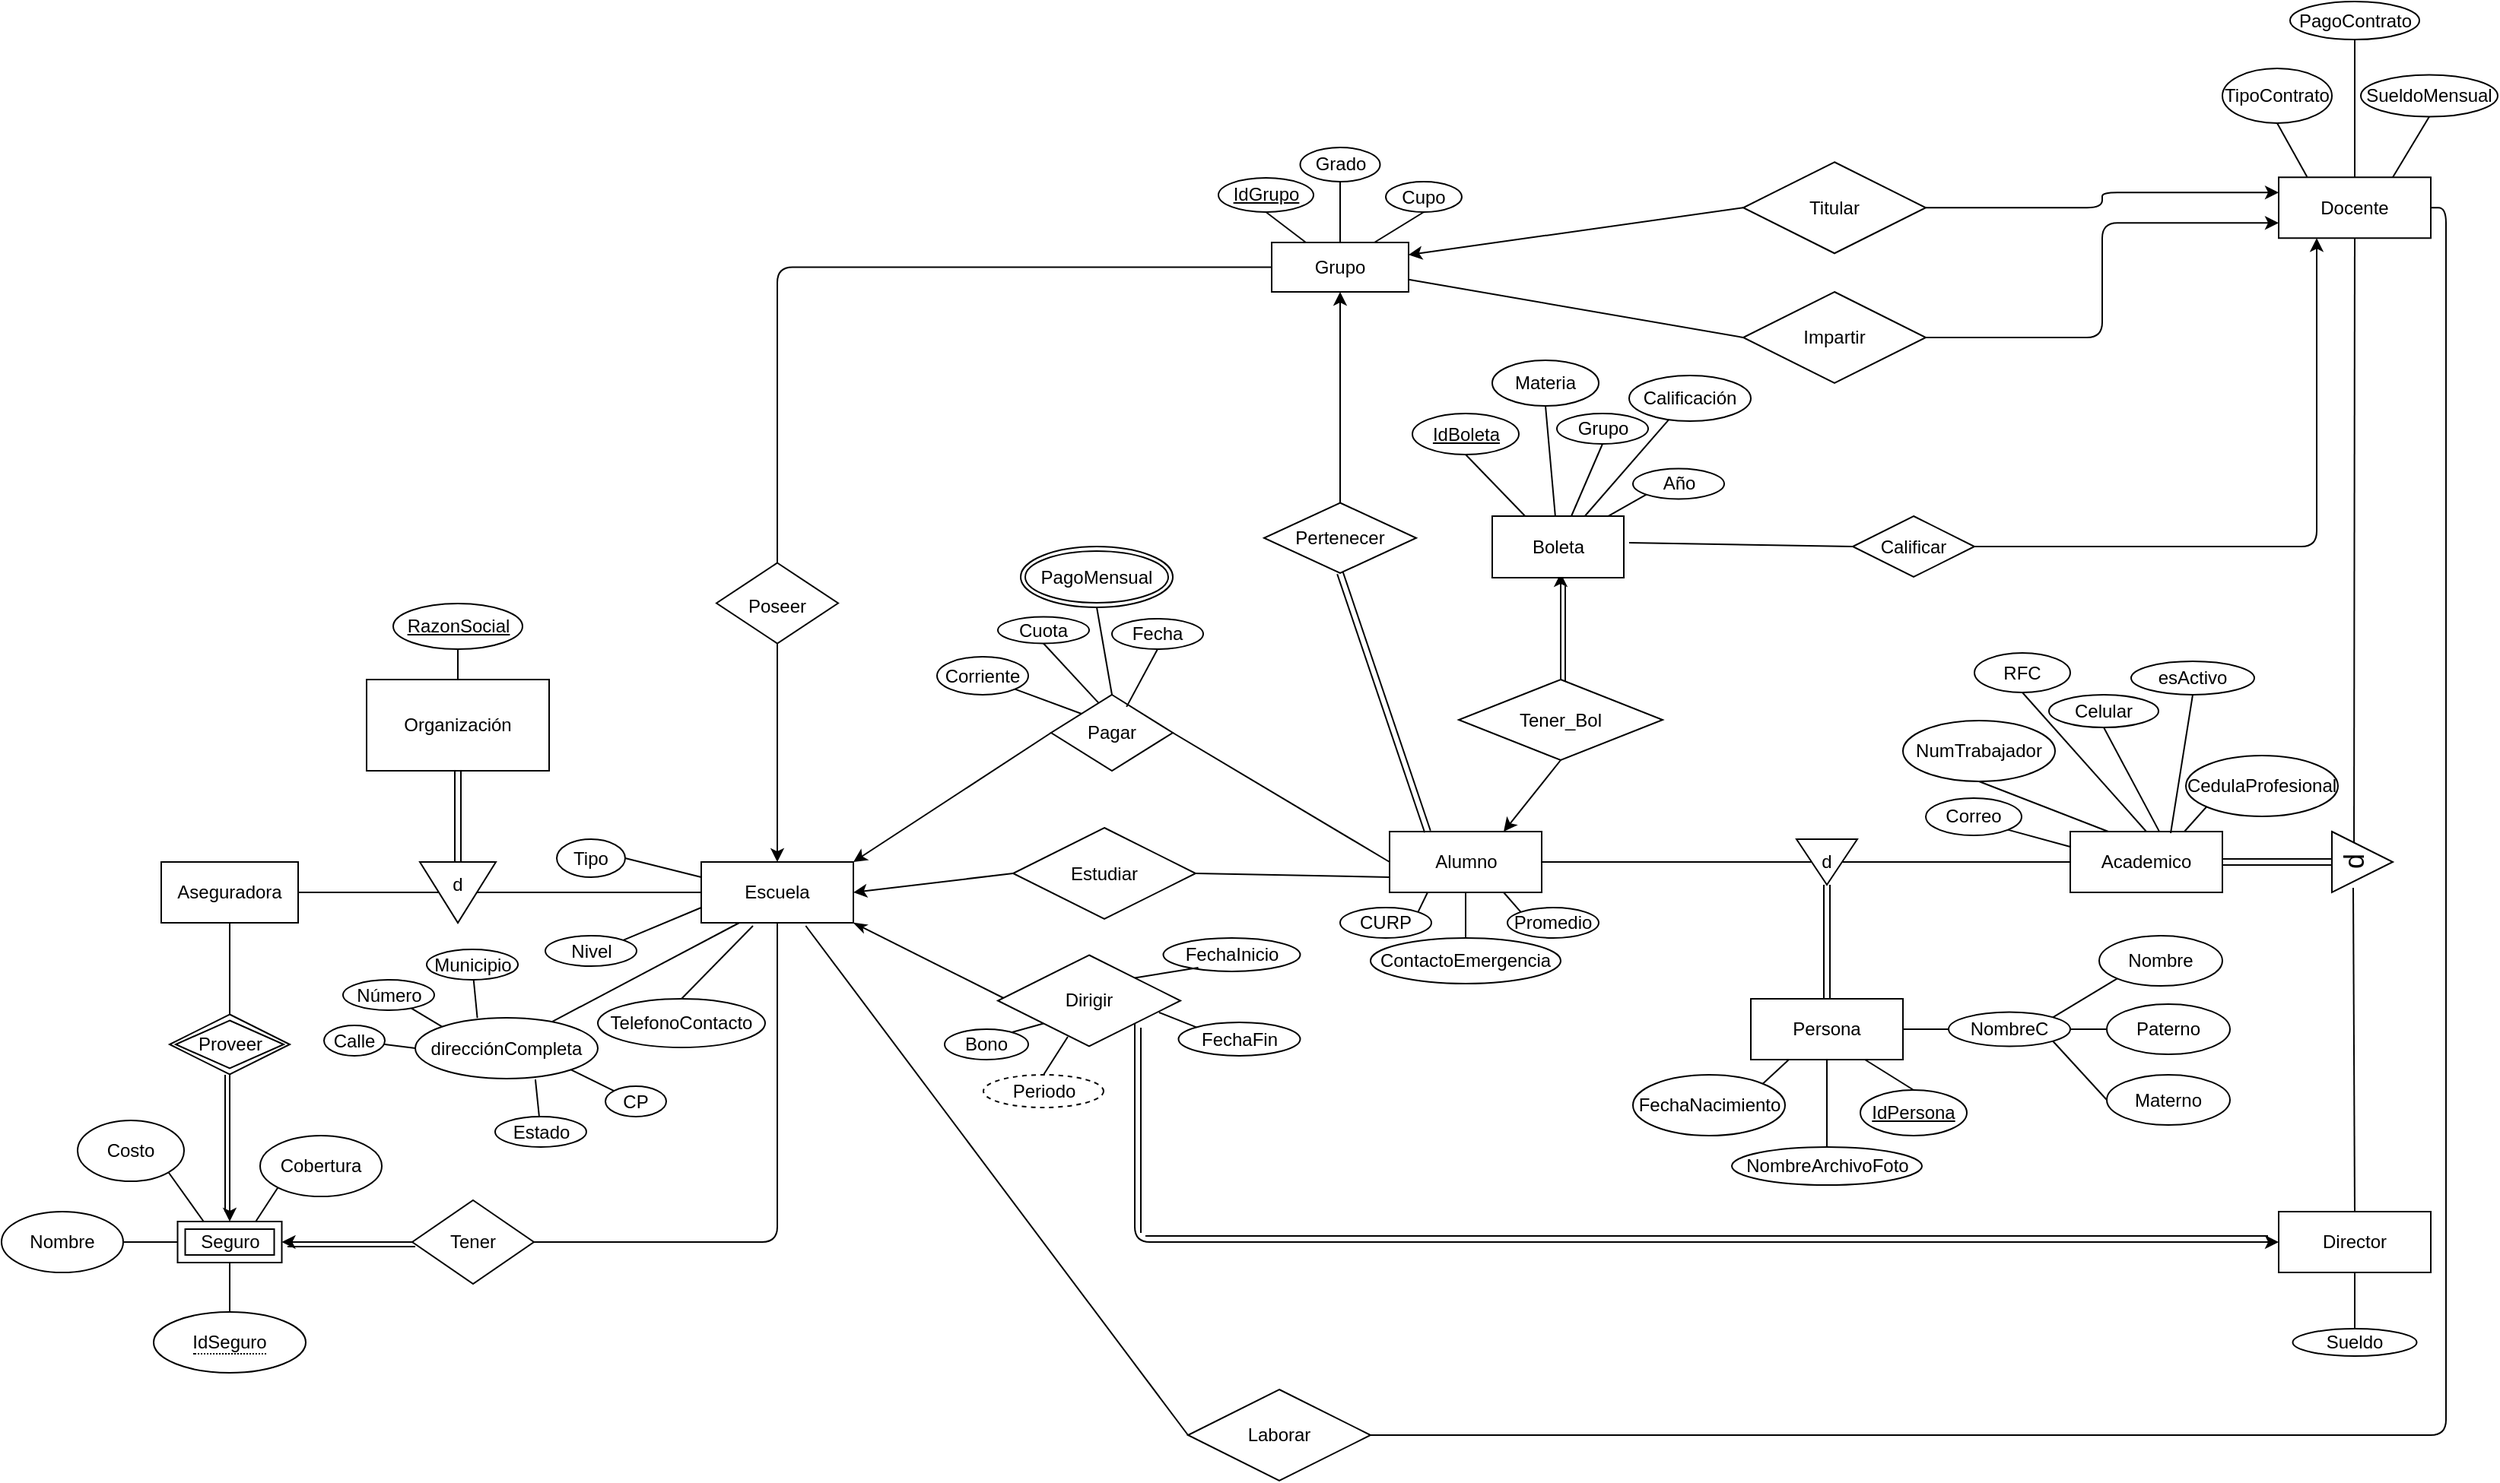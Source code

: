 <mxfile version="14.9.6" type="google"><diagram id="R2lEEEUBdFMjLlhIrx00" name="Page-1"><mxGraphModel dx="2610" dy="1580" grid="1" gridSize="9" guides="1" tooltips="1" connect="1" arrows="1" fold="1" page="1" pageScale="1" pageWidth="850" pageHeight="1100" math="0" shadow="0" extFonts="Permanent Marker^https://fonts.googleapis.com/css?family=Permanent+Marker"><root><mxCell id="0"/><mxCell id="1" parent="0"/><mxCell id="KtLs7sOax0Psql4U3E7a-147" style="edgeStyle=none;rounded=0;orthogonalLoop=1;jettySize=auto;html=1;exitX=1;exitY=1;exitDx=0;exitDy=0;entryX=0.085;entryY=0.525;entryDx=0;entryDy=0;entryPerimeter=0;startArrow=classicThin;startFill=1;endArrow=none;endFill=0;" parent="1" source="KtLs7sOax0Psql4U3E7a-1" target="KtLs7sOax0Psql4U3E7a-143" edge="1"><mxGeometry relative="1" as="geometry"/></mxCell><mxCell id="KtLs7sOax0Psql4U3E7a-1" value="Escuela" style="whiteSpace=wrap;html=1;align=center;" parent="1" vertex="1"><mxGeometry x="-580" y="-140" width="100" height="40" as="geometry"/></mxCell><mxCell id="KtLs7sOax0Psql4U3E7a-2" value="Laborar" style="shape=rhombus;perimeter=rhombusPerimeter;whiteSpace=wrap;html=1;align=center;" parent="1" vertex="1"><mxGeometry x="-260" y="207" width="120" height="60" as="geometry"/></mxCell><mxCell id="KtLs7sOax0Psql4U3E7a-4" value="" style="endArrow=none;html=1;rounded=0;exitX=0.687;exitY=1.05;exitDx=0;exitDy=0;entryX=0;entryY=0.5;entryDx=0;entryDy=0;exitPerimeter=0;" parent="1" source="KtLs7sOax0Psql4U3E7a-1" target="KtLs7sOax0Psql4U3E7a-2" edge="1"><mxGeometry relative="1" as="geometry"><mxPoint x="310" y="250" as="sourcePoint"/><mxPoint x="470" y="250" as="targetPoint"/></mxGeometry></mxCell><mxCell id="UCFjjiq-yuMNq34gSpw4-24" style="edgeStyle=none;rounded=0;orthogonalLoop=1;jettySize=auto;html=1;entryX=0.75;entryY=0;entryDx=0;entryDy=0;endArrow=none;endFill=0;" parent="1" target="UCFjjiq-yuMNq34gSpw4-15" edge="1"><mxGeometry relative="1" as="geometry"><mxPoint x="437" y="-207" as="sourcePoint"/></mxGeometry></mxCell><mxCell id="KtLs7sOax0Psql4U3E7a-7" value="CedulaProfesional" style="ellipse;whiteSpace=wrap;html=1;align=center;" parent="1" vertex="1"><mxGeometry x="396" y="-210" width="100" height="40" as="geometry"/></mxCell><mxCell id="UCFjjiq-yuMNq34gSpw4-25" style="edgeStyle=none;rounded=0;orthogonalLoop=1;jettySize=auto;html=1;exitX=0.5;exitY=1;exitDx=0;exitDy=0;entryX=0.25;entryY=0;entryDx=0;entryDy=0;endArrow=none;endFill=0;" parent="1" source="KtLs7sOax0Psql4U3E7a-11" target="UCFjjiq-yuMNq34gSpw4-15" edge="1"><mxGeometry relative="1" as="geometry"/></mxCell><mxCell id="KtLs7sOax0Psql4U3E7a-11" value="NumTrabajador" style="ellipse;whiteSpace=wrap;html=1;align=center;" parent="1" vertex="1"><mxGeometry x="210" y="-233" width="100" height="40" as="geometry"/></mxCell><mxCell id="UCFjjiq-yuMNq34gSpw4-26" style="edgeStyle=none;rounded=0;orthogonalLoop=1;jettySize=auto;html=1;exitX=0.5;exitY=1;exitDx=0;exitDy=0;entryX=0.5;entryY=0;entryDx=0;entryDy=0;endArrow=none;endFill=0;" parent="1" source="JZKuoHYozFiQY-MTsnNA-83" target="UCFjjiq-yuMNq34gSpw4-15" edge="1"><mxGeometry relative="1" as="geometry"><mxPoint x="107.5" y="-287.5" as="sourcePoint"/></mxGeometry></mxCell><mxCell id="UCFjjiq-yuMNq34gSpw4-28" style="edgeStyle=none;rounded=0;orthogonalLoop=1;jettySize=auto;html=1;exitX=1;exitY=1;exitDx=0;exitDy=0;entryX=0;entryY=0.25;entryDx=0;entryDy=0;endArrow=none;endFill=0;" parent="1" source="KtLs7sOax0Psql4U3E7a-27" target="UCFjjiq-yuMNq34gSpw4-15" edge="1"><mxGeometry relative="1" as="geometry"/></mxCell><mxCell id="KtLs7sOax0Psql4U3E7a-27" value="Correo" style="ellipse;whiteSpace=wrap;html=1;align=center;" parent="1" vertex="1"><mxGeometry x="225" y="-182" width="63" height="24.5" as="geometry"/></mxCell><mxCell id="UCFjjiq-yuMNq34gSpw4-27" style="edgeStyle=none;rounded=0;orthogonalLoop=1;jettySize=auto;html=1;entryX=0.587;entryY=0.008;entryDx=0;entryDy=0;endArrow=none;endFill=0;entryPerimeter=0;exitX=0.5;exitY=1;exitDx=0;exitDy=0;" parent="1" source="KtLs7sOax0Psql4U3E7a-28" target="UCFjjiq-yuMNq34gSpw4-15" edge="1"><mxGeometry relative="1" as="geometry"><mxPoint x="220" y="-342" as="sourcePoint"/></mxGeometry></mxCell><mxCell id="KtLs7sOax0Psql4U3E7a-28" value="Celular" style="ellipse;whiteSpace=wrap;html=1;align=center;" parent="1" vertex="1"><mxGeometry x="306" y="-250" width="72" height="21.5" as="geometry"/></mxCell><mxCell id="UCFjjiq-yuMNq34gSpw4-23" style="edgeStyle=none;rounded=0;orthogonalLoop=1;jettySize=auto;html=1;exitX=0;exitY=0;exitDx=0;exitDy=0;entryX=0.75;entryY=1;entryDx=0;entryDy=0;endArrow=none;endFill=0;" parent="1" source="KtLs7sOax0Psql4U3E7a-45" target="UCFjjiq-yuMNq34gSpw4-16" edge="1"><mxGeometry relative="1" as="geometry"/></mxCell><mxCell id="KtLs7sOax0Psql4U3E7a-45" value="Promedio" style="ellipse;whiteSpace=wrap;html=1;align=center;" parent="1" vertex="1"><mxGeometry x="-50" y="-110" width="60" height="20" as="geometry"/></mxCell><mxCell id="KtLs7sOax0Psql4U3E7a-86" value="" style="edgeStyle=none;rounded=0;orthogonalLoop=1;jettySize=auto;html=1;endArrow=none;endFill=0;entryX=0.5;entryY=0;entryDx=0;entryDy=0;exitX=0.5;exitY=1;exitDx=0;exitDy=0;" parent="1" source="GUMRj1ig7MJOUgYOpkWh-27" target="GUMRj1ig7MJOUgYOpkWh-23" edge="1"><mxGeometry relative="1" as="geometry"><mxPoint x="-680" y="-320" as="sourcePoint"/></mxGeometry></mxCell><mxCell id="KtLs7sOax0Psql4U3E7a-49" value="Estudiar" style="shape=rhombus;perimeter=rhombusPerimeter;whiteSpace=wrap;html=1;align=center;" parent="1" vertex="1"><mxGeometry x="-375" y="-162.5" width="120" height="60" as="geometry"/></mxCell><mxCell id="KtLs7sOax0Psql4U3E7a-73" value="" style="edgeStyle=none;rounded=0;orthogonalLoop=1;jettySize=auto;html=1;endArrow=none;endFill=0;entryX=0;entryY=0.5;entryDx=0;entryDy=0;" parent="1" source="KtLs7sOax0Psql4U3E7a-72" target="GUMRj1ig7MJOUgYOpkWh-20" edge="1"><mxGeometry relative="1" as="geometry"/></mxCell><mxCell id="KtLs7sOax0Psql4U3E7a-72" value="Calle" style="ellipse;whiteSpace=wrap;html=1;align=center;" parent="1" vertex="1"><mxGeometry x="-828" y="-32.5" width="40" height="20" as="geometry"/></mxCell><mxCell id="KtLs7sOax0Psql4U3E7a-75" value="" style="edgeStyle=none;rounded=0;orthogonalLoop=1;jettySize=auto;html=1;endArrow=none;endFill=0;entryX=0;entryY=0;entryDx=0;entryDy=0;" parent="1" source="KtLs7sOax0Psql4U3E7a-74" target="GUMRj1ig7MJOUgYOpkWh-20" edge="1"><mxGeometry relative="1" as="geometry"/></mxCell><mxCell id="KtLs7sOax0Psql4U3E7a-74" value="Número" style="ellipse;whiteSpace=wrap;html=1;align=center;" parent="1" vertex="1"><mxGeometry x="-815.5" y="-62.5" width="60" height="20" as="geometry"/></mxCell><mxCell id="KtLs7sOax0Psql4U3E7a-82" value="" style="edgeStyle=none;rounded=0;orthogonalLoop=1;jettySize=auto;html=1;endArrow=none;endFill=0;entryX=0.34;entryY=0.003;entryDx=0;entryDy=0;entryPerimeter=0;" parent="1" source="KtLs7sOax0Psql4U3E7a-76" target="GUMRj1ig7MJOUgYOpkWh-20" edge="1"><mxGeometry relative="1" as="geometry"/></mxCell><mxCell id="KtLs7sOax0Psql4U3E7a-76" value="Municipio" style="ellipse;whiteSpace=wrap;html=1;align=center;" parent="1" vertex="1"><mxGeometry x="-760.5" y="-82.5" width="60" height="20" as="geometry"/></mxCell><mxCell id="KtLs7sOax0Psql4U3E7a-84" value="" style="edgeStyle=none;rounded=0;orthogonalLoop=1;jettySize=auto;html=1;endArrow=none;endFill=0;entryX=1;entryY=1;entryDx=0;entryDy=0;" parent="1" source="KtLs7sOax0Psql4U3E7a-77" target="GUMRj1ig7MJOUgYOpkWh-20" edge="1"><mxGeometry relative="1" as="geometry"><mxPoint x="-678" y="-36.5" as="targetPoint"/></mxGeometry></mxCell><mxCell id="KtLs7sOax0Psql4U3E7a-77" value="CP" style="ellipse;whiteSpace=wrap;html=1;align=center;" parent="1" vertex="1"><mxGeometry x="-643" y="7.5" width="40" height="20" as="geometry"/></mxCell><mxCell id="KtLs7sOax0Psql4U3E7a-83" value="" style="edgeStyle=none;rounded=0;orthogonalLoop=1;jettySize=auto;html=1;endArrow=none;endFill=0;entryX=0.658;entryY=1.013;entryDx=0;entryDy=0;entryPerimeter=0;" parent="1" source="KtLs7sOax0Psql4U3E7a-79" target="GUMRj1ig7MJOUgYOpkWh-20" edge="1"><mxGeometry relative="1" as="geometry"/></mxCell><mxCell id="KtLs7sOax0Psql4U3E7a-79" value="Estado" style="ellipse;whiteSpace=wrap;html=1;align=center;" parent="1" vertex="1"><mxGeometry x="-715.5" y="27.5" width="60" height="20" as="geometry"/></mxCell><mxCell id="KtLs7sOax0Psql4U3E7a-143" value="Dirigir" style="shape=rhombus;perimeter=rhombusPerimeter;whiteSpace=wrap;html=1;align=center;" parent="1" vertex="1"><mxGeometry x="-385" y="-78.75" width="120" height="60" as="geometry"/></mxCell><mxCell id="KtLs7sOax0Psql4U3E7a-150" style="edgeStyle=none;rounded=0;orthogonalLoop=1;jettySize=auto;html=1;exitX=0.5;exitY=0;exitDx=0;exitDy=0;entryX=0.383;entryY=0.896;entryDx=0;entryDy=0;startArrow=none;startFill=0;endArrow=none;endFill=0;entryPerimeter=0;" parent="1" source="1O67VUcAxj7_xd3ZV7Cg-8" target="KtLs7sOax0Psql4U3E7a-143" edge="1"><mxGeometry relative="1" as="geometry"><mxPoint x="-355" y="1" as="sourcePoint"/></mxGeometry></mxCell><mxCell id="KtLs7sOax0Psql4U3E7a-152" style="edgeStyle=none;rounded=0;orthogonalLoop=1;jettySize=auto;html=1;exitX=0.748;exitY=0.142;exitDx=0;exitDy=0;entryX=0;entryY=1;entryDx=0;entryDy=0;startArrow=none;startFill=0;endArrow=none;endFill=0;exitPerimeter=0;" parent="1" source="KtLs7sOax0Psql4U3E7a-151" target="KtLs7sOax0Psql4U3E7a-143" edge="1"><mxGeometry relative="1" as="geometry"/></mxCell><mxCell id="KtLs7sOax0Psql4U3E7a-151" value="Bono" style="ellipse;whiteSpace=wrap;html=1;align=center;" parent="1" vertex="1"><mxGeometry x="-420" y="-30" width="55" height="20" as="geometry"/></mxCell><mxCell id="UCFjjiq-yuMNq34gSpw4-14" style="edgeStyle=none;rounded=0;orthogonalLoop=1;jettySize=auto;html=1;exitX=0.5;exitY=1;exitDx=0;exitDy=0;entryX=1;entryY=0.5;entryDx=0;entryDy=0;endArrow=none;endFill=0;shape=link;" parent="1" source="UCFjjiq-yuMNq34gSpw4-2" target="UCFjjiq-yuMNq34gSpw4-13" edge="1"><mxGeometry relative="1" as="geometry"/></mxCell><mxCell id="UCFjjiq-yuMNq34gSpw4-2" value="Persona" style="whiteSpace=wrap;html=1;align=center;" parent="1" vertex="1"><mxGeometry x="110" y="-50" width="100" height="40" as="geometry"/></mxCell><mxCell id="UCFjjiq-yuMNq34gSpw4-7" style="edgeStyle=none;rounded=0;orthogonalLoop=1;jettySize=auto;html=1;exitX=1;exitY=0.5;exitDx=0;exitDy=0;entryX=1;entryY=0.5;entryDx=0;entryDy=0;endArrow=none;endFill=0;" parent="1" source="UCFjjiq-yuMNq34gSpw4-6" target="UCFjjiq-yuMNq34gSpw4-2" edge="1"><mxGeometry relative="1" as="geometry"/></mxCell><mxCell id="UCFjjiq-yuMNq34gSpw4-6" value="&lt;div&gt;NombreC&lt;/div&gt;" style="ellipse;whiteSpace=wrap;html=1;align=center;" parent="1" vertex="1"><mxGeometry x="240" y="-41.25" width="80" height="22.5" as="geometry"/></mxCell><mxCell id="UCFjjiq-yuMNq34gSpw4-10" style="edgeStyle=none;rounded=0;orthogonalLoop=1;jettySize=auto;html=1;exitX=1;exitY=0;exitDx=0;exitDy=0;entryX=0.25;entryY=1;entryDx=0;entryDy=0;endArrow=none;endFill=0;" parent="1" source="UCFjjiq-yuMNq34gSpw4-9" target="UCFjjiq-yuMNq34gSpw4-2" edge="1"><mxGeometry relative="1" as="geometry"/></mxCell><mxCell id="UCFjjiq-yuMNq34gSpw4-9" value="FechaNacimiento" style="ellipse;whiteSpace=wrap;html=1;align=center;" parent="1" vertex="1"><mxGeometry x="32.5" width="100" height="40" as="geometry"/></mxCell><mxCell id="UCFjjiq-yuMNq34gSpw4-12" style="edgeStyle=none;rounded=0;orthogonalLoop=1;jettySize=auto;html=1;exitX=0.5;exitY=0;exitDx=0;exitDy=0;entryX=0.5;entryY=1;entryDx=0;entryDy=0;endArrow=none;endFill=0;" parent="1" source="UCFjjiq-yuMNq34gSpw4-11" target="UCFjjiq-yuMNq34gSpw4-2" edge="1"><mxGeometry relative="1" as="geometry"/></mxCell><mxCell id="UCFjjiq-yuMNq34gSpw4-11" value="NombreArchivoFoto" style="ellipse;whiteSpace=wrap;html=1;align=center;" parent="1" vertex="1"><mxGeometry x="97.5" y="47.5" width="125" height="25" as="geometry"/></mxCell><mxCell id="UCFjjiq-yuMNq34gSpw4-13" value="d" style="triangle;whiteSpace=wrap;html=1;direction=south;" parent="1" vertex="1"><mxGeometry x="140" y="-155" width="40" height="30" as="geometry"/></mxCell><mxCell id="UCFjjiq-yuMNq34gSpw4-18" style="edgeStyle=none;rounded=0;orthogonalLoop=1;jettySize=auto;html=1;exitX=0;exitY=0.5;exitDx=0;exitDy=0;entryX=0.5;entryY=0;entryDx=0;entryDy=0;endArrow=none;endFill=0;" parent="1" source="UCFjjiq-yuMNq34gSpw4-15" target="UCFjjiq-yuMNq34gSpw4-13" edge="1"><mxGeometry relative="1" as="geometry"/></mxCell><mxCell id="UCFjjiq-yuMNq34gSpw4-30" style="edgeStyle=none;rounded=0;orthogonalLoop=1;jettySize=auto;html=1;exitX=1;exitY=0.5;exitDx=0;exitDy=0;endArrow=none;endFill=0;entryX=0;entryY=0.5;entryDx=0;entryDy=0;shape=link;" parent="1" source="UCFjjiq-yuMNq34gSpw4-15" target="JZKuoHYozFiQY-MTsnNA-62" edge="1"><mxGeometry relative="1" as="geometry"><mxPoint x="485" y="-142.5" as="targetPoint"/></mxGeometry></mxCell><mxCell id="UCFjjiq-yuMNq34gSpw4-15" value="Academico" style="whiteSpace=wrap;html=1;align=center;" parent="1" vertex="1"><mxGeometry x="320" y="-160" width="100" height="40" as="geometry"/></mxCell><mxCell id="UCFjjiq-yuMNq34gSpw4-16" value="Alumno" style="whiteSpace=wrap;html=1;align=center;" parent="1" vertex="1"><mxGeometry x="-127.5" y="-160" width="100" height="40" as="geometry"/></mxCell><mxCell id="UCFjjiq-yuMNq34gSpw4-19" value="ContactoEmergencia" style="ellipse;whiteSpace=wrap;html=1;align=center;" parent="1" vertex="1"><mxGeometry x="-140" y="-90" width="125" height="30" as="geometry"/></mxCell><mxCell id="UCFjjiq-yuMNq34gSpw4-22" style="edgeStyle=none;rounded=0;orthogonalLoop=1;jettySize=auto;html=1;exitX=1;exitY=0;exitDx=0;exitDy=0;endArrow=none;endFill=0;entryX=0.25;entryY=1;entryDx=0;entryDy=0;" parent="1" source="UCFjjiq-yuMNq34gSpw4-21" target="UCFjjiq-yuMNq34gSpw4-16" edge="1"><mxGeometry relative="1" as="geometry"><mxPoint x="10" y="-60" as="targetPoint"/></mxGeometry></mxCell><mxCell id="UCFjjiq-yuMNq34gSpw4-21" value="CURP" style="ellipse;whiteSpace=wrap;html=1;align=center;" parent="1" vertex="1"><mxGeometry x="-160" y="-110" width="60" height="20" as="geometry"/></mxCell><mxCell id="UCFjjiq-yuMNq34gSpw4-34" style="edgeStyle=none;rounded=0;orthogonalLoop=1;jettySize=auto;html=1;exitX=0.5;exitY=0;exitDx=0;exitDy=0;entryX=0.35;entryY=0.925;entryDx=0;entryDy=0;endArrow=none;endFill=0;entryPerimeter=0;" parent="1" source="UCFjjiq-yuMNq34gSpw4-33" target="JZKuoHYozFiQY-MTsnNA-62" edge="1"><mxGeometry relative="1" as="geometry"><mxPoint x="500" y="-132.5" as="targetPoint"/></mxGeometry></mxCell><mxCell id="UCFjjiq-yuMNq34gSpw4-33" value="Director" style="whiteSpace=wrap;html=1;align=center;" parent="1" vertex="1"><mxGeometry x="457" y="90" width="100" height="40" as="geometry"/></mxCell><mxCell id="GUMRj1ig7MJOUgYOpkWh-6" value="" style="endArrow=none;html=1;entryX=1;entryY=0.5;entryDx=0;entryDy=0;exitX=0.5;exitY=1;exitDx=0;exitDy=0;edgeStyle=orthogonalEdgeStyle;" parent="1" source="KtLs7sOax0Psql4U3E7a-1" target="JZKuoHYozFiQY-MTsnNA-1" edge="1"><mxGeometry width="50" height="50" relative="1" as="geometry"><mxPoint x="-550" y="100" as="sourcePoint"/><mxPoint x="-690.0" y="110" as="targetPoint"/></mxGeometry></mxCell><mxCell id="GUMRj1ig7MJOUgYOpkWh-12" value="Nombre" style="ellipse;whiteSpace=wrap;html=1;" parent="1" vertex="1"><mxGeometry x="-1040" y="90" width="80" height="40" as="geometry"/></mxCell><mxCell id="GUMRj1ig7MJOUgYOpkWh-13" value="Costo" style="ellipse;whiteSpace=wrap;html=1;" parent="1" vertex="1"><mxGeometry x="-990" y="30" width="70" height="40" as="geometry"/></mxCell><mxCell id="GUMRj1ig7MJOUgYOpkWh-14" value="Cobertura" style="ellipse;whiteSpace=wrap;html=1;" parent="1" vertex="1"><mxGeometry x="-870" y="40" width="80" height="40" as="geometry"/></mxCell><mxCell id="GUMRj1ig7MJOUgYOpkWh-16" value="" style="endArrow=none;html=1;entryX=0.5;entryY=0;entryDx=0;entryDy=0;exitX=0.5;exitY=1;exitDx=0;exitDy=0;" parent="1" source="wCdHzUFP7uEVlYhJ7azH-6" target="4VdOiB3uMu0vVd3fhBBa-1" edge="1"><mxGeometry width="50" height="50" relative="1" as="geometry"><mxPoint x="-882" y="117" as="sourcePoint"/><mxPoint x="-895.25" y="145" as="targetPoint"/></mxGeometry></mxCell><mxCell id="GUMRj1ig7MJOUgYOpkWh-17" value="" style="endArrow=none;html=1;entryX=1;entryY=0.5;entryDx=0;entryDy=0;exitX=0;exitY=0.5;exitDx=0;exitDy=0;" parent="1" source="wCdHzUFP7uEVlYhJ7azH-6" target="GUMRj1ig7MJOUgYOpkWh-12" edge="1"><mxGeometry width="50" height="50" relative="1" as="geometry"><mxPoint x="-920" y="110" as="sourcePoint"/><mxPoint x="-880" y="50" as="targetPoint"/></mxGeometry></mxCell><mxCell id="GUMRj1ig7MJOUgYOpkWh-18" value="" style="endArrow=none;html=1;entryX=1;entryY=1;entryDx=0;entryDy=0;exitX=0.25;exitY=0;exitDx=0;exitDy=0;" parent="1" source="wCdHzUFP7uEVlYhJ7azH-6" target="GUMRj1ig7MJOUgYOpkWh-13" edge="1"><mxGeometry width="50" height="50" relative="1" as="geometry"><mxPoint x="-905" y="95" as="sourcePoint"/><mxPoint x="-880" y="50" as="targetPoint"/></mxGeometry></mxCell><mxCell id="GUMRj1ig7MJOUgYOpkWh-19" value="" style="endArrow=none;html=1;entryX=0;entryY=1;entryDx=0;entryDy=0;exitX=0.75;exitY=0;exitDx=0;exitDy=0;" parent="1" source="wCdHzUFP7uEVlYhJ7azH-6" target="GUMRj1ig7MJOUgYOpkWh-14" edge="1"><mxGeometry width="50" height="50" relative="1" as="geometry"><mxPoint x="-875" y="95" as="sourcePoint"/><mxPoint x="-880" y="50" as="targetPoint"/></mxGeometry></mxCell><mxCell id="UCFjjiq-yuMNq34gSpw4-37" style="edgeStyle=none;rounded=0;orthogonalLoop=1;jettySize=auto;html=1;exitX=0.5;exitY=1;exitDx=0;exitDy=0;entryX=0.66;entryY=0.025;entryDx=0;entryDy=0;entryPerimeter=0;endArrow=none;endFill=0;" parent="1" source="UCFjjiq-yuMNq34gSpw4-36" target="UCFjjiq-yuMNq34gSpw4-15" edge="1"><mxGeometry relative="1" as="geometry"/></mxCell><mxCell id="UCFjjiq-yuMNq34gSpw4-36" value="esActivo" style="ellipse;whiteSpace=wrap;html=1;align=center;" parent="1" vertex="1"><mxGeometry x="360" y="-272" width="81" height="22" as="geometry"/></mxCell><mxCell id="GUMRj1ig7MJOUgYOpkWh-20" value="direcciónCompleta" style="ellipse;whiteSpace=wrap;html=1;" parent="1" vertex="1"><mxGeometry x="-768" y="-37.5" width="120" height="40" as="geometry"/></mxCell><mxCell id="djpSh8IXGMKy0im30Yb7-29" value="SueldoMensual" style="ellipse;whiteSpace=wrap;html=1;align=center;" parent="1" vertex="1"><mxGeometry x="511" y="-657.75" width="90" height="27.5" as="geometry"/></mxCell><mxCell id="GUMRj1ig7MJOUgYOpkWh-23" value="Organización" style="rounded=0;whiteSpace=wrap;html=1;" parent="1" vertex="1"><mxGeometry x="-800" y="-260" width="120" height="60" as="geometry"/></mxCell><mxCell id="GUMRj1ig7MJOUgYOpkWh-27" value="RazonSocial" style="ellipse;whiteSpace=wrap;html=1;align=center;fontStyle=4;" parent="1" vertex="1"><mxGeometry x="-782.5" y="-310" width="85" height="30" as="geometry"/></mxCell><mxCell id="GUMRj1ig7MJOUgYOpkWh-28" value="" style="endArrow=none;html=1;entryX=0.5;entryY=1;entryDx=0;entryDy=0;exitX=0;exitY=0.5;exitDx=0;exitDy=0;shape=link;" parent="1" source="GUMRj1ig7MJOUgYOpkWh-24" target="GUMRj1ig7MJOUgYOpkWh-23" edge="1"><mxGeometry width="50" height="50" relative="1" as="geometry"><mxPoint x="-400" y="-50" as="sourcePoint"/><mxPoint x="-350" y="-100" as="targetPoint"/></mxGeometry></mxCell><mxCell id="GUMRj1ig7MJOUgYOpkWh-29" value="" style="endArrow=none;html=1;entryX=0.5;entryY=0;entryDx=0;entryDy=0;exitX=0;exitY=0.5;exitDx=0;exitDy=0;" parent="1" source="KtLs7sOax0Psql4U3E7a-1" target="GUMRj1ig7MJOUgYOpkWh-24" edge="1"><mxGeometry width="50" height="50" relative="1" as="geometry"><mxPoint x="-560" y="50" as="sourcePoint"/><mxPoint x="-490" y="-60" as="targetPoint"/></mxGeometry></mxCell><mxCell id="GUMRj1ig7MJOUgYOpkWh-31" value="Aseguradora" style="rounded=0;whiteSpace=wrap;html=1;" parent="1" vertex="1"><mxGeometry x="-935" y="-140" width="90" height="40" as="geometry"/></mxCell><mxCell id="GUMRj1ig7MJOUgYOpkWh-32" value="" style="endArrow=none;html=1;entryX=0.5;entryY=1;entryDx=0;entryDy=0;exitX=1;exitY=0.5;exitDx=0;exitDy=0;" parent="1" source="GUMRj1ig7MJOUgYOpkWh-31" target="GUMRj1ig7MJOUgYOpkWh-24" edge="1"><mxGeometry width="50" height="50" relative="1" as="geometry"><mxPoint x="-540" y="-10" as="sourcePoint"/><mxPoint x="-490" y="-60" as="targetPoint"/></mxGeometry></mxCell><mxCell id="GUMRj1ig7MJOUgYOpkWh-38" value="" style="endArrow=none;html=1;entryX=0.5;entryY=1;entryDx=0;entryDy=0;exitX=0.5;exitY=0;exitDx=0;exitDy=0;" parent="1" source="wCdHzUFP7uEVlYhJ7azH-1" target="GUMRj1ig7MJOUgYOpkWh-31" edge="1"><mxGeometry width="50" height="50" relative="1" as="geometry"><mxPoint x="-890" y="-40" as="sourcePoint"/><mxPoint x="-490" y="-60" as="targetPoint"/></mxGeometry></mxCell><mxCell id="GUMRj1ig7MJOUgYOpkWh-40" value="" style="group" parent="1" vertex="1" connectable="0"><mxGeometry x="-765" y="-140" width="50" height="40" as="geometry"/></mxCell><mxCell id="GUMRj1ig7MJOUgYOpkWh-24" value="" style="triangle;whiteSpace=wrap;html=1;rotation=90;" parent="GUMRj1ig7MJOUgYOpkWh-40" vertex="1"><mxGeometry x="5" y="-5" width="40" height="50" as="geometry"/></mxCell><mxCell id="GUMRj1ig7MJOUgYOpkWh-39" value="d" style="text;html=1;strokeColor=none;fillColor=none;align=center;verticalAlign=middle;whiteSpace=wrap;rounded=0;" parent="GUMRj1ig7MJOUgYOpkWh-40" vertex="1"><mxGeometry x="5" y="5" width="40" height="20" as="geometry"/></mxCell><mxCell id="GUMRj1ig7MJOUgYOpkWh-58" value="TelefonoContacto" style="ellipse;whiteSpace=wrap;html=1;" parent="1" vertex="1"><mxGeometry x="-648" y="-50" width="110" height="32" as="geometry"/></mxCell><mxCell id="GUMRj1ig7MJOUgYOpkWh-59" value="" style="endArrow=none;html=1;entryX=0.5;entryY=0;entryDx=0;entryDy=0;exitX=0.34;exitY=1.05;exitDx=0;exitDy=0;exitPerimeter=0;" parent="1" source="KtLs7sOax0Psql4U3E7a-1" target="GUMRj1ig7MJOUgYOpkWh-58" edge="1"><mxGeometry width="50" height="50" relative="1" as="geometry"><mxPoint x="-440" y="200" as="sourcePoint"/><mxPoint x="-390" y="150" as="targetPoint"/></mxGeometry></mxCell><mxCell id="GUMRj1ig7MJOUgYOpkWh-60" value="Nivel" style="ellipse;whiteSpace=wrap;html=1;" parent="1" vertex="1"><mxGeometry x="-682.5" y="-91.5" width="60" height="20" as="geometry"/></mxCell><mxCell id="GUMRj1ig7MJOUgYOpkWh-61" value="" style="endArrow=none;html=1;entryX=1;entryY=0;entryDx=0;entryDy=0;exitX=0;exitY=0.75;exitDx=0;exitDy=0;" parent="1" source="KtLs7sOax0Psql4U3E7a-1" target="GUMRj1ig7MJOUgYOpkWh-60" edge="1"><mxGeometry width="50" height="50" relative="1" as="geometry"><mxPoint x="-590" y="100" as="sourcePoint"/><mxPoint x="-540" y="50" as="targetPoint"/></mxGeometry></mxCell><mxCell id="GUMRj1ig7MJOUgYOpkWh-73" value="Pagar" style="rhombus;whiteSpace=wrap;html=1;" parent="1" vertex="1"><mxGeometry x="-350" y="-250" width="80" height="50" as="geometry"/></mxCell><mxCell id="GUMRj1ig7MJOUgYOpkWh-74" value="" style="endArrow=none;html=1;entryX=0.5;entryY=1;entryDx=0;entryDy=0;exitX=0.5;exitY=0;exitDx=0;exitDy=0;" parent="1" source="UCFjjiq-yuMNq34gSpw4-19" target="UCFjjiq-yuMNq34gSpw4-16" edge="1"><mxGeometry width="50" height="50" relative="1" as="geometry"><mxPoint x="-150" as="sourcePoint"/><mxPoint x="-100" y="-50" as="targetPoint"/></mxGeometry></mxCell><mxCell id="GUMRj1ig7MJOUgYOpkWh-76" value="" style="endArrow=none;html=1;entryX=0;entryY=0.5;entryDx=0;entryDy=0;exitX=1;exitY=0.5;exitDx=0;exitDy=0;" parent="1" source="GUMRj1ig7MJOUgYOpkWh-73" target="UCFjjiq-yuMNq34gSpw4-16" edge="1"><mxGeometry width="50" height="50" relative="1" as="geometry"><mxPoint x="-150" as="sourcePoint"/><mxPoint x="-100" y="-50" as="targetPoint"/></mxGeometry></mxCell><mxCell id="GUMRj1ig7MJOUgYOpkWh-77" value="" style="endArrow=none;html=1;entryX=0.25;entryY=1;entryDx=0;entryDy=0;exitX=0.75;exitY=0.063;exitDx=0;exitDy=0;exitPerimeter=0;" parent="1" source="GUMRj1ig7MJOUgYOpkWh-20" target="KtLs7sOax0Psql4U3E7a-1" edge="1"><mxGeometry width="50" height="50" relative="1" as="geometry"><mxPoint x="-520" y="-220" as="sourcePoint"/><mxPoint x="-540" y="50" as="targetPoint"/></mxGeometry></mxCell><mxCell id="GUMRj1ig7MJOUgYOpkWh-79" value="Corriente" style="ellipse;whiteSpace=wrap;html=1;" parent="1" vertex="1"><mxGeometry x="-425" y="-275" width="60" height="25" as="geometry"/></mxCell><mxCell id="UpTKak9groSK8EDNCeAk-1" value="PagoContrato" style="ellipse;whiteSpace=wrap;html=1;align=center;" parent="1" vertex="1"><mxGeometry x="464.5" y="-706" width="85" height="25" as="geometry"/></mxCell><mxCell id="a-ILcqR1Atq5NsMswCLA-1" value="" style="endArrow=none;html=1;exitX=1;exitY=0.5;exitDx=0;exitDy=0;entryX=0;entryY=0.75;entryDx=0;entryDy=0;" parent="1" source="KtLs7sOax0Psql4U3E7a-49" target="UCFjjiq-yuMNq34gSpw4-16" edge="1"><mxGeometry width="50" height="50" relative="1" as="geometry"><mxPoint x="-255" y="15" as="sourcePoint"/><mxPoint x="-205" y="-35" as="targetPoint"/></mxGeometry></mxCell><mxCell id="JZKuoHYozFiQY-MTsnNA-1" value="Tener" style="rhombus;whiteSpace=wrap;html=1;" parent="1" vertex="1"><mxGeometry x="-770" y="82.5" width="80" height="55" as="geometry"/></mxCell><mxCell id="JZKuoHYozFiQY-MTsnNA-2" value="" style="endArrow=classic;html=1;entryX=1;entryY=0.5;entryDx=0;entryDy=0;exitX=0;exitY=0.5;exitDx=0;exitDy=0;" parent="1" source="JZKuoHYozFiQY-MTsnNA-1" target="wCdHzUFP7uEVlYhJ7azH-6" edge="1"><mxGeometry width="50" height="50" relative="1" as="geometry"><mxPoint x="-600" y="90" as="sourcePoint"/><mxPoint x="-860" y="110" as="targetPoint"/></mxGeometry></mxCell><mxCell id="JZKuoHYozFiQY-MTsnNA-5" value="" style="endArrow=none;html=1;" parent="1" edge="1"><mxGeometry width="50" height="50" relative="1" as="geometry"><mxPoint x="-852" y="113" as="sourcePoint"/><mxPoint x="-768" y="113" as="targetPoint"/></mxGeometry></mxCell><mxCell id="JZKuoHYozFiQY-MTsnNA-6" value="Tipo" style="ellipse;whiteSpace=wrap;html=1;" parent="1" vertex="1"><mxGeometry x="-675" y="-155" width="45" height="25" as="geometry"/></mxCell><mxCell id="JZKuoHYozFiQY-MTsnNA-7" value="" style="endArrow=none;html=1;entryX=1;entryY=0.5;entryDx=0;entryDy=0;exitX=0;exitY=0.25;exitDx=0;exitDy=0;" parent="1" source="KtLs7sOax0Psql4U3E7a-1" target="JZKuoHYozFiQY-MTsnNA-6" edge="1"><mxGeometry width="50" height="50" relative="1" as="geometry"><mxPoint x="-540" y="-150" as="sourcePoint"/><mxPoint x="-490" y="-200" as="targetPoint"/></mxGeometry></mxCell><mxCell id="JZKuoHYozFiQY-MTsnNA-9" value="Cuota" style="ellipse;whiteSpace=wrap;html=1;" parent="1" vertex="1"><mxGeometry x="-385" y="-301.25" width="60" height="17.5" as="geometry"/></mxCell><mxCell id="JZKuoHYozFiQY-MTsnNA-10" value="Fecha" style="ellipse;whiteSpace=wrap;html=1;" parent="1" vertex="1"><mxGeometry x="-310" y="-300" width="60" height="20" as="geometry"/></mxCell><mxCell id="JZKuoHYozFiQY-MTsnNA-11" value="PagoMensual" style="ellipse;shape=doubleEllipse;margin=3;whiteSpace=wrap;html=1;align=center;" parent="1" vertex="1"><mxGeometry x="-370" y="-347.5" width="100" height="40" as="geometry"/></mxCell><mxCell id="JZKuoHYozFiQY-MTsnNA-12" value="" style="endArrow=none;html=1;entryX=0.5;entryY=1;entryDx=0;entryDy=0;exitX=0.388;exitY=0.104;exitDx=0;exitDy=0;exitPerimeter=0;" parent="1" source="GUMRj1ig7MJOUgYOpkWh-73" target="JZKuoHYozFiQY-MTsnNA-9" edge="1"><mxGeometry width="50" height="50" relative="1" as="geometry"><mxPoint x="-360" y="-230" as="sourcePoint"/><mxPoint x="-310" y="-280" as="targetPoint"/></mxGeometry></mxCell><mxCell id="JZKuoHYozFiQY-MTsnNA-13" value="" style="endArrow=none;html=1;entryX=0.5;entryY=1;entryDx=0;entryDy=0;exitX=0.5;exitY=0;exitDx=0;exitDy=0;" parent="1" source="GUMRj1ig7MJOUgYOpkWh-73" target="JZKuoHYozFiQY-MTsnNA-11" edge="1"><mxGeometry width="50" height="50" relative="1" as="geometry"><mxPoint x="-360" y="-230" as="sourcePoint"/><mxPoint x="-310" y="-280" as="targetPoint"/></mxGeometry></mxCell><mxCell id="JZKuoHYozFiQY-MTsnNA-14" value="" style="endArrow=none;html=1;entryX=0.5;entryY=1;entryDx=0;entryDy=0;exitX=0.62;exitY=0.159;exitDx=0;exitDy=0;exitPerimeter=0;" parent="1" source="GUMRj1ig7MJOUgYOpkWh-73" target="JZKuoHYozFiQY-MTsnNA-10" edge="1"><mxGeometry width="50" height="50" relative="1" as="geometry"><mxPoint x="-360" y="-230" as="sourcePoint"/><mxPoint x="-310" y="-280" as="targetPoint"/></mxGeometry></mxCell><mxCell id="JZKuoHYozFiQY-MTsnNA-15" value="" style="endArrow=none;html=1;entryX=1;entryY=1;entryDx=0;entryDy=0;exitX=0;exitY=0;exitDx=0;exitDy=0;" parent="1" source="GUMRj1ig7MJOUgYOpkWh-73" target="GUMRj1ig7MJOUgYOpkWh-79" edge="1"><mxGeometry width="50" height="50" relative="1" as="geometry"><mxPoint x="-360" y="-230" as="sourcePoint"/><mxPoint x="-310" y="-280" as="targetPoint"/></mxGeometry></mxCell><mxCell id="JZKuoHYozFiQY-MTsnNA-17" value="IdPersona" style="ellipse;whiteSpace=wrap;html=1;align=center;fontStyle=4;" parent="1" vertex="1"><mxGeometry x="182" y="10" width="70" height="30" as="geometry"/></mxCell><mxCell id="JZKuoHYozFiQY-MTsnNA-18" value="" style="endArrow=none;html=1;entryX=0.5;entryY=0;entryDx=0;entryDy=0;exitX=0.75;exitY=1;exitDx=0;exitDy=0;" parent="1" source="UCFjjiq-yuMNq34gSpw4-2" target="JZKuoHYozFiQY-MTsnNA-17" edge="1"><mxGeometry width="50" height="50" relative="1" as="geometry"><mxPoint x="82.5" y="230" as="sourcePoint"/><mxPoint x="132.5" y="180" as="targetPoint"/></mxGeometry></mxCell><mxCell id="JZKuoHYozFiQY-MTsnNA-21" value="Grupo" style="rounded=0;whiteSpace=wrap;html=1;" parent="1" vertex="1"><mxGeometry x="-205" y="-547.5" width="90" height="32.5" as="geometry"/></mxCell><mxCell id="JZKuoHYozFiQY-MTsnNA-22" value="Pertenecer" style="shape=rhombus;perimeter=rhombusPerimeter;whiteSpace=wrap;html=1;align=center;" parent="1" vertex="1"><mxGeometry x="-210" y="-376.25" width="100" height="46.25" as="geometry"/></mxCell><mxCell id="JZKuoHYozFiQY-MTsnNA-23" value="" style="endArrow=none;html=1;entryX=0.5;entryY=1;entryDx=0;entryDy=0;exitX=0.25;exitY=0;exitDx=0;exitDy=0;shape=link;" parent="1" source="UCFjjiq-yuMNq34gSpw4-16" target="JZKuoHYozFiQY-MTsnNA-22" edge="1"><mxGeometry width="50" height="50" relative="1" as="geometry"><mxPoint x="-20" y="-150" as="sourcePoint"/><mxPoint x="30" y="-200" as="targetPoint"/></mxGeometry></mxCell><mxCell id="JZKuoHYozFiQY-MTsnNA-24" value="" style="endArrow=classic;html=1;entryX=0.5;entryY=1;entryDx=0;entryDy=0;exitX=0.5;exitY=0;exitDx=0;exitDy=0;" parent="1" source="JZKuoHYozFiQY-MTsnNA-22" target="JZKuoHYozFiQY-MTsnNA-21" edge="1"><mxGeometry width="50" height="50" relative="1" as="geometry"><mxPoint x="-20" y="-260" as="sourcePoint"/><mxPoint x="30" y="-310" as="targetPoint"/></mxGeometry></mxCell><mxCell id="JZKuoHYozFiQY-MTsnNA-26" value="IdGrupo" style="ellipse;whiteSpace=wrap;html=1;align=center;fontStyle=4;" parent="1" vertex="1"><mxGeometry x="-240" y="-590" width="62.5" height="22.5" as="geometry"/></mxCell><mxCell id="JZKuoHYozFiQY-MTsnNA-27" value="Grado" style="ellipse;whiteSpace=wrap;html=1;" parent="1" vertex="1"><mxGeometry x="-186.25" y="-610" width="52.5" height="22.5" as="geometry"/></mxCell><mxCell id="JZKuoHYozFiQY-MTsnNA-28" value="Cupo" style="ellipse;whiteSpace=wrap;html=1;" parent="1" vertex="1"><mxGeometry x="-130" y="-587.5" width="50" height="20" as="geometry"/></mxCell><mxCell id="JZKuoHYozFiQY-MTsnNA-29" value="" style="endArrow=none;html=1;entryX=0.75;entryY=0;entryDx=0;entryDy=0;exitX=0.5;exitY=1;exitDx=0;exitDy=0;" parent="1" source="JZKuoHYozFiQY-MTsnNA-28" target="JZKuoHYozFiQY-MTsnNA-21" edge="1"><mxGeometry width="50" height="50" relative="1" as="geometry"><mxPoint x="-440" y="-677.5" as="sourcePoint"/><mxPoint x="-390" y="-727.5" as="targetPoint"/></mxGeometry></mxCell><mxCell id="JZKuoHYozFiQY-MTsnNA-30" value="" style="endArrow=none;html=1;entryX=0.5;entryY=0;entryDx=0;entryDy=0;exitX=0.5;exitY=1;exitDx=0;exitDy=0;" parent="1" source="JZKuoHYozFiQY-MTsnNA-27" target="JZKuoHYozFiQY-MTsnNA-21" edge="1"><mxGeometry width="50" height="50" relative="1" as="geometry"><mxPoint x="-440" y="-677.5" as="sourcePoint"/><mxPoint x="-390" y="-727.5" as="targetPoint"/></mxGeometry></mxCell><mxCell id="JZKuoHYozFiQY-MTsnNA-31" value="" style="endArrow=none;html=1;entryX=0.25;entryY=0;entryDx=0;entryDy=0;exitX=0.5;exitY=1;exitDx=0;exitDy=0;" parent="1" source="JZKuoHYozFiQY-MTsnNA-26" target="JZKuoHYozFiQY-MTsnNA-21" edge="1"><mxGeometry width="50" height="50" relative="1" as="geometry"><mxPoint x="-440" y="-677.5" as="sourcePoint"/><mxPoint x="-390" y="-727.5" as="targetPoint"/></mxGeometry></mxCell><mxCell id="JZKuoHYozFiQY-MTsnNA-35" value="" style="endArrow=classic;html=1;exitX=0.5;exitY=1;exitDx=0;exitDy=0;entryX=0.75;entryY=0;entryDx=0;entryDy=0;" parent="1" source="hvRQmLjFoRwh88aHmp2C-3" target="UCFjjiq-yuMNq34gSpw4-16" edge="1"><mxGeometry width="50" height="50" relative="1" as="geometry"><mxPoint x="-15" y="-210" as="sourcePoint"/><mxPoint x="-30" y="-140" as="targetPoint"/></mxGeometry></mxCell><mxCell id="JZKuoHYozFiQY-MTsnNA-45" value="Materia" style="ellipse;whiteSpace=wrap;html=1;align=center;" parent="1" vertex="1"><mxGeometry x="-60" y="-470" width="70" height="30" as="geometry"/></mxCell><mxCell id="JZKuoHYozFiQY-MTsnNA-46" value="Grupo" style="ellipse;whiteSpace=wrap;html=1;align=center;" parent="1" vertex="1"><mxGeometry x="-17.5" y="-435" width="60" height="20" as="geometry"/></mxCell><mxCell id="JZKuoHYozFiQY-MTsnNA-47" value="Año" style="ellipse;whiteSpace=wrap;html=1;align=center;" parent="1" vertex="1"><mxGeometry x="32.5" y="-398.75" width="60" height="20" as="geometry"/></mxCell><mxCell id="JZKuoHYozFiQY-MTsnNA-48" value="" style="endArrow=none;html=1;entryX=0.5;entryY=1;entryDx=0;entryDy=0;exitX=0.25;exitY=0;exitDx=0;exitDy=0;" parent="1" source="hvRQmLjFoRwh88aHmp2C-5" target="hvRQmLjFoRwh88aHmp2C-4" edge="1"><mxGeometry width="50" height="50" relative="1" as="geometry"><mxPoint x="-37.5" y="-370.0" as="sourcePoint"/><mxPoint x="-62.5" y="-405" as="targetPoint"/></mxGeometry></mxCell><mxCell id="JZKuoHYozFiQY-MTsnNA-49" value="" style="endArrow=none;html=1;entryX=0.5;entryY=1;entryDx=0;entryDy=0;" parent="1" source="hvRQmLjFoRwh88aHmp2C-5" target="JZKuoHYozFiQY-MTsnNA-45" edge="1"><mxGeometry width="50" height="50" relative="1" as="geometry"><mxPoint x="-20.04" y="-371.36" as="sourcePoint"/><mxPoint x="-60" y="-380" as="targetPoint"/></mxGeometry></mxCell><mxCell id="JZKuoHYozFiQY-MTsnNA-50" value="" style="endArrow=none;html=1;entryX=0.5;entryY=1;entryDx=0;entryDy=0;" parent="1" source="hvRQmLjFoRwh88aHmp2C-5" target="JZKuoHYozFiQY-MTsnNA-46" edge="1"><mxGeometry width="50" height="50" relative="1" as="geometry"><mxPoint x="-6.538" y="-370.0" as="sourcePoint"/><mxPoint x="-60" y="-380" as="targetPoint"/></mxGeometry></mxCell><mxCell id="JZKuoHYozFiQY-MTsnNA-51" value="" style="endArrow=none;html=1;entryX=0;entryY=1;entryDx=0;entryDy=0;exitX=0.86;exitY=0.027;exitDx=0;exitDy=0;exitPerimeter=0;" parent="1" source="hvRQmLjFoRwh88aHmp2C-5" target="JZKuoHYozFiQY-MTsnNA-47" edge="1"><mxGeometry width="50" height="50" relative="1" as="geometry"><mxPoint x="7.5" y="-370.0" as="sourcePoint"/><mxPoint x="-60" y="-380" as="targetPoint"/></mxGeometry></mxCell><mxCell id="JZKuoHYozFiQY-MTsnNA-52" value="Calificación" style="ellipse;whiteSpace=wrap;html=1;" parent="1" vertex="1"><mxGeometry x="30" y="-460" width="80" height="30" as="geometry"/></mxCell><mxCell id="JZKuoHYozFiQY-MTsnNA-53" value="" style="endArrow=none;html=1;entryX=0.327;entryY=0.964;entryDx=0;entryDy=0;entryPerimeter=0;" parent="1" source="hvRQmLjFoRwh88aHmp2C-5" target="JZKuoHYozFiQY-MTsnNA-52" edge="1"><mxGeometry width="50" height="50" relative="1" as="geometry"><mxPoint x="-0.06" y="-370.64" as="sourcePoint"/><mxPoint x="-60" y="-380" as="targetPoint"/></mxGeometry></mxCell><mxCell id="JZKuoHYozFiQY-MTsnNA-54" value="" style="endArrow=classic;html=1;entryX=0.5;entryY=1;entryDx=0;entryDy=0;exitX=0.5;exitY=0;exitDx=0;exitDy=0;" parent="1" source="hvRQmLjFoRwh88aHmp2C-3" edge="1"><mxGeometry width="50" height="50" relative="1" as="geometry"><mxPoint x="-15" y="-260" as="sourcePoint"/><mxPoint x="-15" y="-330" as="targetPoint"/></mxGeometry></mxCell><mxCell id="JZKuoHYozFiQY-MTsnNA-55" value="" style="endArrow=none;html=1;" parent="1" edge="1"><mxGeometry width="50" height="50" relative="1" as="geometry"><mxPoint x="-12" y="-259" as="sourcePoint"/><mxPoint x="-12" y="-323" as="targetPoint"/></mxGeometry></mxCell><mxCell id="JZKuoHYozFiQY-MTsnNA-56" value="" style="endArrow=none;html=1;entryX=0.5;entryY=1;entryDx=0;entryDy=0;exitX=1;exitY=0.5;exitDx=0;exitDy=0;" parent="1" source="UCFjjiq-yuMNq34gSpw4-16" target="UCFjjiq-yuMNq34gSpw4-13" edge="1"><mxGeometry width="50" height="50" relative="1" as="geometry"><mxPoint y="-30" as="sourcePoint"/><mxPoint x="50" y="-80" as="targetPoint"/></mxGeometry></mxCell><mxCell id="JZKuoHYozFiQY-MTsnNA-60" value="Docente" style="whiteSpace=wrap;html=1;align=center;" parent="1" vertex="1"><mxGeometry x="457" y="-590.37" width="100" height="40" as="geometry"/></mxCell><mxCell id="JZKuoHYozFiQY-MTsnNA-61" value="" style="endArrow=none;html=1;entryX=0.5;entryY=1;entryDx=0;entryDy=0;exitX=0.363;exitY=0.217;exitDx=0;exitDy=0;exitPerimeter=0;" parent="1" source="JZKuoHYozFiQY-MTsnNA-62" target="JZKuoHYozFiQY-MTsnNA-60" edge="1"><mxGeometry width="50" height="50" relative="1" as="geometry"><mxPoint x="550" y="-150" as="sourcePoint"/><mxPoint x="480" y="-200" as="targetPoint"/></mxGeometry></mxCell><mxCell id="JZKuoHYozFiQY-MTsnNA-63" style="edgeStyle=none;shape=link;rounded=0;orthogonalLoop=1;jettySize=auto;html=1;entryX=0.5;entryY=0;entryDx=0;entryDy=0;" parent="1" source="djpSh8IXGMKy0im30Yb7-29" target="djpSh8IXGMKy0im30Yb7-29" edge="1"><mxGeometry relative="1" as="geometry"/></mxCell><mxCell id="JZKuoHYozFiQY-MTsnNA-64" style="edgeStyle=none;shape=link;rounded=0;orthogonalLoop=1;jettySize=auto;html=1;exitX=0.5;exitY=0;exitDx=0;exitDy=0;" parent="1" source="JZKuoHYozFiQY-MTsnNA-27" target="JZKuoHYozFiQY-MTsnNA-27" edge="1"><mxGeometry relative="1" as="geometry"/></mxCell><mxCell id="JZKuoHYozFiQY-MTsnNA-65" value="" style="endArrow=none;html=1;entryX=0.5;entryY=1;entryDx=0;entryDy=0;exitX=0.5;exitY=0;exitDx=0;exitDy=0;" parent="1" source="JZKuoHYozFiQY-MTsnNA-60" target="UpTKak9groSK8EDNCeAk-1" edge="1"><mxGeometry width="50" height="50" relative="1" as="geometry"><mxPoint x="567" y="-571" as="sourcePoint"/><mxPoint x="447" y="-591" as="targetPoint"/></mxGeometry></mxCell><mxCell id="JZKuoHYozFiQY-MTsnNA-66" value="" style="endArrow=none;html=1;entryX=0.5;entryY=1;entryDx=0;entryDy=0;exitX=0.75;exitY=0;exitDx=0;exitDy=0;" parent="1" source="JZKuoHYozFiQY-MTsnNA-60" target="djpSh8IXGMKy0im30Yb7-29" edge="1"><mxGeometry width="50" height="50" relative="1" as="geometry"><mxPoint x="397" y="-541" as="sourcePoint"/><mxPoint x="447" y="-591" as="targetPoint"/></mxGeometry></mxCell><mxCell id="JZKuoHYozFiQY-MTsnNA-69" value="Impartir" style="shape=rhombus;perimeter=rhombusPerimeter;whiteSpace=wrap;html=1;align=center;" parent="1" vertex="1"><mxGeometry x="105" y="-515" width="120" height="60" as="geometry"/></mxCell><mxCell id="JZKuoHYozFiQY-MTsnNA-70" value="Titular" style="shape=rhombus;perimeter=rhombusPerimeter;whiteSpace=wrap;html=1;align=center;" parent="1" vertex="1"><mxGeometry x="105" y="-600.37" width="120" height="60" as="geometry"/></mxCell><mxCell id="JZKuoHYozFiQY-MTsnNA-72" value="" style="endArrow=classic;html=1;entryX=0;entryY=0.25;entryDx=0;entryDy=0;exitX=1;exitY=0.5;exitDx=0;exitDy=0;edgeStyle=orthogonalEdgeStyle;" parent="1" source="JZKuoHYozFiQY-MTsnNA-70" target="JZKuoHYozFiQY-MTsnNA-60" edge="1"><mxGeometry width="50" height="50" relative="1" as="geometry"><mxPoint x="150" y="-410" as="sourcePoint"/><mxPoint x="200" y="-460" as="targetPoint"/></mxGeometry></mxCell><mxCell id="JZKuoHYozFiQY-MTsnNA-73" value="" style="endArrow=classic;html=1;entryX=0;entryY=0.75;entryDx=0;entryDy=0;exitX=1;exitY=0.5;exitDx=0;exitDy=0;edgeStyle=orthogonalEdgeStyle;" parent="1" source="JZKuoHYozFiQY-MTsnNA-69" target="JZKuoHYozFiQY-MTsnNA-60" edge="1"><mxGeometry width="50" height="50" relative="1" as="geometry"><mxPoint x="150" y="-370" as="sourcePoint"/><mxPoint x="200" y="-420" as="targetPoint"/></mxGeometry></mxCell><mxCell id="JZKuoHYozFiQY-MTsnNA-74" value="" style="endArrow=none;html=1;entryX=1;entryY=0.75;entryDx=0;entryDy=0;exitX=0;exitY=0.5;exitDx=0;exitDy=0;" parent="1" source="JZKuoHYozFiQY-MTsnNA-69" target="JZKuoHYozFiQY-MTsnNA-21" edge="1"><mxGeometry width="50" height="50" relative="1" as="geometry"><mxPoint x="150" y="-590" as="sourcePoint"/><mxPoint x="200" y="-640" as="targetPoint"/></mxGeometry></mxCell><mxCell id="JZKuoHYozFiQY-MTsnNA-75" value="" style="endArrow=classic;html=1;entryX=1;entryY=0.25;entryDx=0;entryDy=0;exitX=0;exitY=0.5;exitDx=0;exitDy=0;" parent="1" source="JZKuoHYozFiQY-MTsnNA-70" target="JZKuoHYozFiQY-MTsnNA-21" edge="1"><mxGeometry width="50" height="50" relative="1" as="geometry"><mxPoint x="150" y="-590" as="sourcePoint"/><mxPoint x="200" y="-640" as="targetPoint"/></mxGeometry></mxCell><mxCell id="JZKuoHYozFiQY-MTsnNA-76" value="Calificar" style="rhombus;whiteSpace=wrap;html=1;" parent="1" vertex="1"><mxGeometry x="177" y="-367.5" width="80" height="40" as="geometry"/></mxCell><mxCell id="JZKuoHYozFiQY-MTsnNA-77" value="" style="endArrow=classic;html=1;entryX=0.25;entryY=1;entryDx=0;entryDy=0;exitX=1;exitY=0.5;exitDx=0;exitDy=0;edgeStyle=orthogonalEdgeStyle;" parent="1" source="JZKuoHYozFiQY-MTsnNA-76" target="JZKuoHYozFiQY-MTsnNA-60" edge="1"><mxGeometry width="50" height="50" relative="1" as="geometry"><mxPoint x="150" y="-230" as="sourcePoint"/><mxPoint x="200" y="-280" as="targetPoint"/></mxGeometry></mxCell><mxCell id="JZKuoHYozFiQY-MTsnNA-78" value="" style="endArrow=none;html=1;entryX=0;entryY=0.5;entryDx=0;entryDy=0;exitX=1;exitY=0.5;exitDx=0;exitDy=0;" parent="1" target="JZKuoHYozFiQY-MTsnNA-76" edge="1"><mxGeometry width="50" height="50" relative="1" as="geometry"><mxPoint x="30" y="-350.0" as="sourcePoint"/><mxPoint x="200" y="-240" as="targetPoint"/></mxGeometry></mxCell><mxCell id="JZKuoHYozFiQY-MTsnNA-80" value="" style="endArrow=classic;html=1;exitX=1;exitY=1;exitDx=0;exitDy=0;entryX=0;entryY=0.5;entryDx=0;entryDy=0;edgeStyle=orthogonalEdgeStyle;" parent="1" source="KtLs7sOax0Psql4U3E7a-143" target="UCFjjiq-yuMNq34gSpw4-33" edge="1"><mxGeometry width="50" height="50" relative="1" as="geometry"><mxPoint x="27" y="41" as="sourcePoint"/><mxPoint x="77" y="-9" as="targetPoint"/><Array as="points"><mxPoint x="-295" y="110"/></Array></mxGeometry></mxCell><mxCell id="JZKuoHYozFiQY-MTsnNA-81" value="" style="endArrow=none;html=1;" parent="1" edge="1"><mxGeometry width="50" height="50" relative="1" as="geometry"><mxPoint x="-291" y="104" as="sourcePoint"/><mxPoint x="-291" y="-31" as="targetPoint"/></mxGeometry></mxCell><mxCell id="JZKuoHYozFiQY-MTsnNA-82" value="" style="endArrow=none;html=1;" parent="1" edge="1"><mxGeometry width="50" height="50" relative="1" as="geometry"><mxPoint x="-288" y="106" as="sourcePoint"/><mxPoint x="450" y="106" as="targetPoint"/></mxGeometry></mxCell><mxCell id="JZKuoHYozFiQY-MTsnNA-83" value="RFC" style="ellipse;whiteSpace=wrap;html=1;" parent="1" vertex="1"><mxGeometry x="257" y="-277.5" width="63" height="26" as="geometry"/></mxCell><mxCell id="JZKuoHYozFiQY-MTsnNA-85" value="TipoContrato" style="ellipse;whiteSpace=wrap;html=1;" parent="1" vertex="1"><mxGeometry x="420" y="-662" width="72" height="36" as="geometry"/></mxCell><mxCell id="JZKuoHYozFiQY-MTsnNA-86" value="" style="endArrow=none;html=1;entryX=0.5;entryY=1;entryDx=0;entryDy=0;exitX=0.187;exitY=-0.007;exitDx=0;exitDy=0;exitPerimeter=0;" parent="1" source="JZKuoHYozFiQY-MTsnNA-60" target="JZKuoHYozFiQY-MTsnNA-85" edge="1"><mxGeometry width="50" height="50" relative="1" as="geometry"><mxPoint x="448" y="-485" as="sourcePoint"/><mxPoint x="498" y="-535" as="targetPoint"/></mxGeometry></mxCell><mxCell id="JZKuoHYozFiQY-MTsnNA-87" value="" style="endArrow=none;html=1;exitX=1;exitY=0.5;exitDx=0;exitDy=0;entryX=1;entryY=0.5;entryDx=0;entryDy=0;edgeStyle=orthogonalEdgeStyle;" parent="1" source="KtLs7sOax0Psql4U3E7a-2" target="JZKuoHYozFiQY-MTsnNA-60" edge="1"><mxGeometry width="50" height="50" relative="1" as="geometry"><mxPoint x="-189" y="122" as="sourcePoint"/><mxPoint x="612" y="-306" as="targetPoint"/></mxGeometry></mxCell><mxCell id="JZKuoHYozFiQY-MTsnNA-88" value="Nombre" style="ellipse;whiteSpace=wrap;html=1;" parent="1" vertex="1"><mxGeometry x="339" y="-91.5" width="81" height="33" as="geometry"/></mxCell><mxCell id="JZKuoHYozFiQY-MTsnNA-89" value="Paterno" style="ellipse;whiteSpace=wrap;html=1;" parent="1" vertex="1"><mxGeometry x="344" y="-46.5" width="81" height="33" as="geometry"/></mxCell><mxCell id="JZKuoHYozFiQY-MTsnNA-91" value="Materno" style="ellipse;whiteSpace=wrap;html=1;" parent="1" vertex="1"><mxGeometry x="344" y="-7.105e-15" width="81" height="33" as="geometry"/></mxCell><mxCell id="JZKuoHYozFiQY-MTsnNA-92" value="" style="endArrow=none;html=1;entryX=0;entryY=1;entryDx=0;entryDy=0;exitX=1;exitY=0;exitDx=0;exitDy=0;" parent="1" source="UCFjjiq-yuMNq34gSpw4-6" target="JZKuoHYozFiQY-MTsnNA-88" edge="1"><mxGeometry width="50" height="50" relative="1" as="geometry"><mxPoint x="36" y="-130" as="sourcePoint"/><mxPoint x="86" y="-180" as="targetPoint"/></mxGeometry></mxCell><mxCell id="JZKuoHYozFiQY-MTsnNA-93" value="" style="endArrow=none;html=1;entryX=0;entryY=0.5;entryDx=0;entryDy=0;exitX=1;exitY=0.5;exitDx=0;exitDy=0;" parent="1" source="UCFjjiq-yuMNq34gSpw4-6" target="JZKuoHYozFiQY-MTsnNA-89" edge="1"><mxGeometry width="50" height="50" relative="1" as="geometry"><mxPoint x="36" y="-130" as="sourcePoint"/><mxPoint x="86" y="-180" as="targetPoint"/></mxGeometry></mxCell><mxCell id="JZKuoHYozFiQY-MTsnNA-94" value="" style="endArrow=none;html=1;entryX=0;entryY=0.5;entryDx=0;entryDy=0;exitX=1;exitY=1;exitDx=0;exitDy=0;" parent="1" source="UCFjjiq-yuMNq34gSpw4-6" target="JZKuoHYozFiQY-MTsnNA-91" edge="1"><mxGeometry width="50" height="50" relative="1" as="geometry"><mxPoint x="36" y="-130" as="sourcePoint"/><mxPoint x="86" y="-180" as="targetPoint"/></mxGeometry></mxCell><mxCell id="JZKuoHYozFiQY-MTsnNA-98" value="" style="group" parent="1" vertex="1" connectable="0"><mxGeometry x="492" y="-162.5" width="40" height="45" as="geometry"/></mxCell><mxCell id="JZKuoHYozFiQY-MTsnNA-62" value="" style="triangle;whiteSpace=wrap;html=1;" parent="JZKuoHYozFiQY-MTsnNA-98" vertex="1"><mxGeometry y="2.5" width="40" height="40" as="geometry"/></mxCell><mxCell id="JZKuoHYozFiQY-MTsnNA-97" value="d" style="text;html=1;strokeColor=none;fillColor=none;align=center;verticalAlign=middle;whiteSpace=wrap;rounded=0;rotation=-90;fontSize=18;" parent="JZKuoHYozFiQY-MTsnNA-98" vertex="1"><mxGeometry x="-7.5" y="12.5" width="45" height="20" as="geometry"/></mxCell><mxCell id="JZKuoHYozFiQY-MTsnNA-100" value="&lt;font style=&quot;font-size: 12px&quot;&gt;Poseer&lt;/font&gt;" style="rhombus;whiteSpace=wrap;html=1;fontSize=18;" parent="1" vertex="1"><mxGeometry x="-570" y="-336.75" width="80" height="53" as="geometry"/></mxCell><mxCell id="JZKuoHYozFiQY-MTsnNA-101" value="" style="endArrow=classic;html=1;fontSize=18;entryX=0.5;entryY=0;entryDx=0;entryDy=0;exitX=0.5;exitY=1;exitDx=0;exitDy=0;" parent="1" source="JZKuoHYozFiQY-MTsnNA-100" target="KtLs7sOax0Psql4U3E7a-1" edge="1"><mxGeometry width="50" height="50" relative="1" as="geometry"><mxPoint x="-504" y="-283" as="sourcePoint"/><mxPoint x="-454" y="-333" as="targetPoint"/></mxGeometry></mxCell><mxCell id="JZKuoHYozFiQY-MTsnNA-102" value="" style="endArrow=none;html=1;fontSize=12;entryX=0;entryY=0.5;entryDx=0;entryDy=0;exitX=0.5;exitY=0;exitDx=0;exitDy=0;edgeStyle=orthogonalEdgeStyle;" parent="1" source="JZKuoHYozFiQY-MTsnNA-100" target="JZKuoHYozFiQY-MTsnNA-21" edge="1"><mxGeometry width="50" height="50" relative="1" as="geometry"><mxPoint x="-504" y="-391" as="sourcePoint"/><mxPoint x="-454" y="-441" as="targetPoint"/></mxGeometry></mxCell><mxCell id="1O67VUcAxj7_xd3ZV7Cg-1" value="" style="endArrow=classic;html=1;exitX=0;exitY=0.5;exitDx=0;exitDy=0;entryX=1;entryY=0;entryDx=0;entryDy=0;" parent="1" source="GUMRj1ig7MJOUgYOpkWh-73" target="KtLs7sOax0Psql4U3E7a-1" edge="1"><mxGeometry width="50" height="50" relative="1" as="geometry"><mxPoint x="-612" y="-40" as="sourcePoint"/><mxPoint x="-405" y="-180" as="targetPoint"/></mxGeometry></mxCell><mxCell id="1O67VUcAxj7_xd3ZV7Cg-2" value="" style="endArrow=classic;html=1;entryX=1;entryY=0.5;entryDx=0;entryDy=0;exitX=0;exitY=0.5;exitDx=0;exitDy=0;" parent="1" source="KtLs7sOax0Psql4U3E7a-49" target="KtLs7sOax0Psql4U3E7a-1" edge="1"><mxGeometry width="50" height="50" relative="1" as="geometry"><mxPoint x="-387" y="-94" as="sourcePoint"/><mxPoint x="-337" y="-144" as="targetPoint"/></mxGeometry></mxCell><mxCell id="1O67VUcAxj7_xd3ZV7Cg-4" value="FechaInicio" style="ellipse;whiteSpace=wrap;html=1;align=center;" parent="1" vertex="1"><mxGeometry x="-276.25" y="-90" width="90" height="22" as="geometry"/></mxCell><mxCell id="1O67VUcAxj7_xd3ZV7Cg-5" value="FechaFin" style="ellipse;whiteSpace=wrap;html=1;align=center;" parent="1" vertex="1"><mxGeometry x="-266.25" y="-34.5" width="80" height="22" as="geometry"/></mxCell><mxCell id="1O67VUcAxj7_xd3ZV7Cg-6" value="" style="endArrow=none;html=1;entryX=0.883;entryY=0.629;entryDx=0;entryDy=0;entryPerimeter=0;exitX=0;exitY=0;exitDx=0;exitDy=0;" parent="1" source="1O67VUcAxj7_xd3ZV7Cg-5" target="KtLs7sOax0Psql4U3E7a-143" edge="1"><mxGeometry width="50" height="50" relative="1" as="geometry"><mxPoint x="-153" y="14" as="sourcePoint"/><mxPoint x="-103" y="-36" as="targetPoint"/></mxGeometry></mxCell><mxCell id="1O67VUcAxj7_xd3ZV7Cg-7" value="" style="endArrow=none;html=1;entryX=0.256;entryY=0.886;entryDx=0;entryDy=0;entryPerimeter=0;exitX=1;exitY=0;exitDx=0;exitDy=0;" parent="1" source="KtLs7sOax0Psql4U3E7a-143" target="1O67VUcAxj7_xd3ZV7Cg-4" edge="1"><mxGeometry width="50" height="50" relative="1" as="geometry"><mxPoint x="-153" y="14" as="sourcePoint"/><mxPoint x="-103" y="-36" as="targetPoint"/></mxGeometry></mxCell><mxCell id="1O67VUcAxj7_xd3ZV7Cg-8" value="Periodo" style="ellipse;whiteSpace=wrap;html=1;align=center;dashed=1;" parent="1" vertex="1"><mxGeometry x="-394.5" width="79" height="21.5" as="geometry"/></mxCell><mxCell id="1O67VUcAxj7_xd3ZV7Cg-9" value="Sueldo" style="ellipse;whiteSpace=wrap;html=1;align=center;" parent="1" vertex="1"><mxGeometry x="466.25" y="167" width="81.5" height="18" as="geometry"/></mxCell><mxCell id="1O67VUcAxj7_xd3ZV7Cg-10" value="" style="endArrow=none;html=1;entryX=0.5;entryY=1;entryDx=0;entryDy=0;exitX=0.5;exitY=0;exitDx=0;exitDy=0;" parent="1" source="1O67VUcAxj7_xd3ZV7Cg-9" target="UCFjjiq-yuMNq34gSpw4-33" edge="1"><mxGeometry width="50" height="50" relative="1" as="geometry"><mxPoint x="342" y="230" as="sourcePoint"/><mxPoint x="392" y="180" as="targetPoint"/></mxGeometry></mxCell><mxCell id="wCdHzUFP7uEVlYhJ7azH-1" value="&lt;div&gt;Proveer&lt;/div&gt;" style="shape=rhombus;double=1;perimeter=rhombusPerimeter;whiteSpace=wrap;html=1;align=center;" parent="1" vertex="1"><mxGeometry x="-929.5" y="-39.75" width="79" height="39.5" as="geometry"/></mxCell><mxCell id="wCdHzUFP7uEVlYhJ7azH-6" value="Seguro" style="shape=ext;margin=3;double=1;whiteSpace=wrap;html=1;align=center;" parent="1" vertex="1"><mxGeometry x="-924.25" y="96.5" width="68.5" height="27" as="geometry"/></mxCell><mxCell id="4VdOiB3uMu0vVd3fhBBa-1" value="&lt;span style=&quot;border-bottom: 1px dotted&quot;&gt;IdSeguro&lt;/span&gt;" style="ellipse;whiteSpace=wrap;html=1;align=center;" parent="1" vertex="1"><mxGeometry x="-940" y="156" width="100" height="40" as="geometry"/></mxCell><mxCell id="hvRQmLjFoRwh88aHmp2C-1" value="" style="endArrow=classic;html=1;entryX=0.5;entryY=0;entryDx=0;entryDy=0;exitX=0.5;exitY=1;exitDx=0;exitDy=0;" edge="1" parent="1" source="wCdHzUFP7uEVlYhJ7azH-1" target="wCdHzUFP7uEVlYhJ7azH-6"><mxGeometry width="50" height="50" relative="1" as="geometry"><mxPoint x="-801" y="50" as="sourcePoint"/><mxPoint x="-751" as="targetPoint"/></mxGeometry></mxCell><mxCell id="hvRQmLjFoRwh88aHmp2C-2" value="" style="endArrow=none;html=1;" edge="1" parent="1"><mxGeometry width="50" height="50" relative="1" as="geometry"><mxPoint x="-893" y="90" as="sourcePoint"/><mxPoint x="-893" as="targetPoint"/></mxGeometry></mxCell><mxCell id="hvRQmLjFoRwh88aHmp2C-3" value="Tener_Bol" style="rhombus;whiteSpace=wrap;html=1;" vertex="1" parent="1"><mxGeometry x="-82" y="-260" width="134" height="53" as="geometry"/></mxCell><mxCell id="hvRQmLjFoRwh88aHmp2C-4" value="IdBoleta" style="ellipse;whiteSpace=wrap;html=1;align=center;fontStyle=4;" vertex="1" parent="1"><mxGeometry x="-112.5" y="-435" width="70" height="27" as="geometry"/></mxCell><mxCell id="hvRQmLjFoRwh88aHmp2C-5" value="Boleta" style="rounded=0;whiteSpace=wrap;html=1;" vertex="1" parent="1"><mxGeometry x="-60" y="-367.5" width="86.5" height="40.5" as="geometry"/></mxCell></root></mxGraphModel></diagram></mxfile>